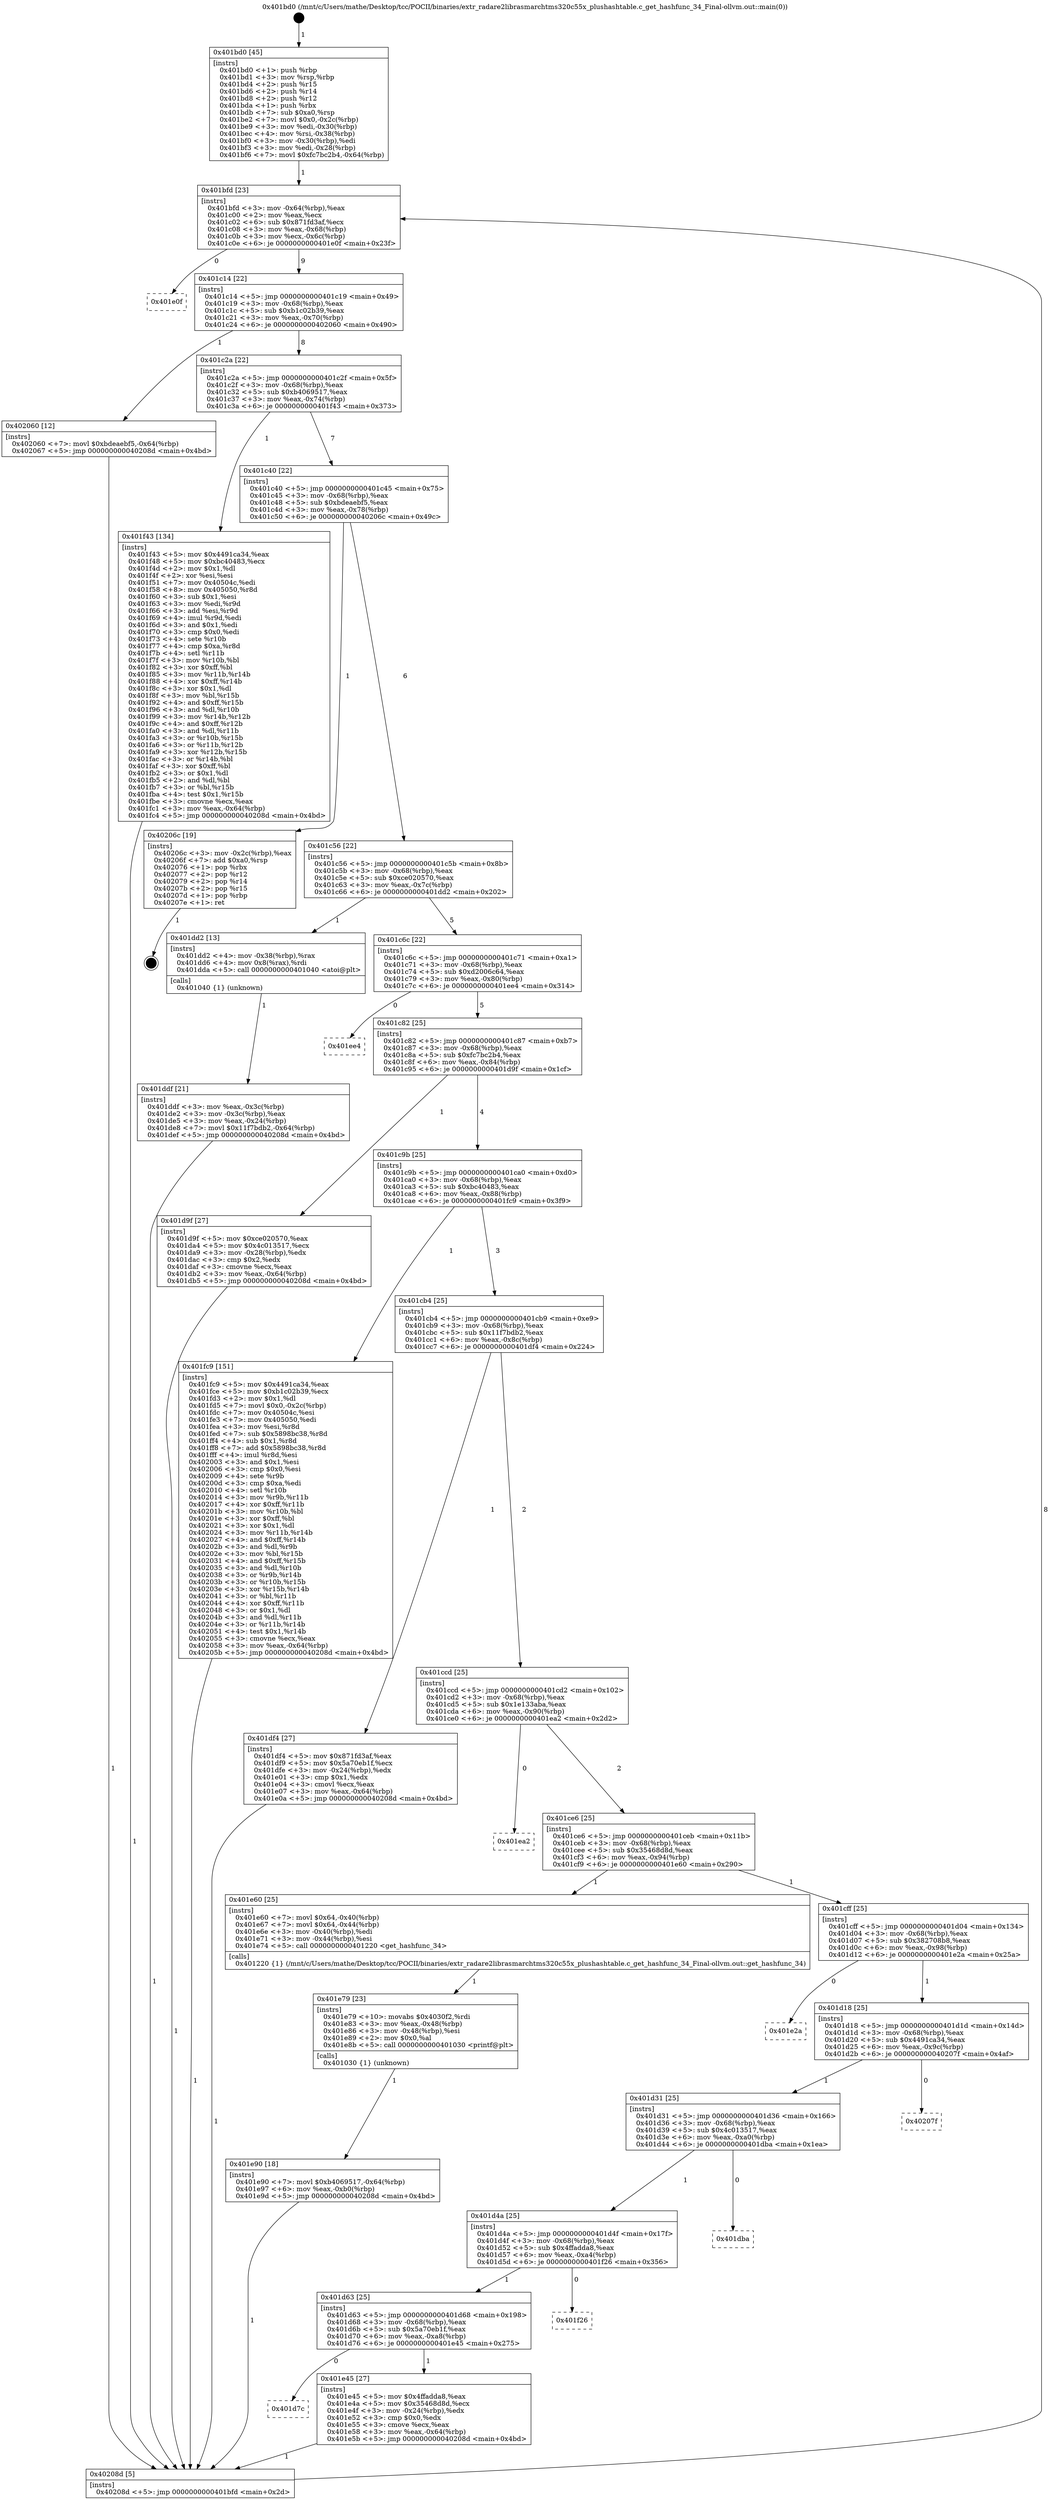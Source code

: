 digraph "0x401bd0" {
  label = "0x401bd0 (/mnt/c/Users/mathe/Desktop/tcc/POCII/binaries/extr_radare2librasmarchtms320c55x_plushashtable.c_get_hashfunc_34_Final-ollvm.out::main(0))"
  labelloc = "t"
  node[shape=record]

  Entry [label="",width=0.3,height=0.3,shape=circle,fillcolor=black,style=filled]
  "0x401bfd" [label="{
     0x401bfd [23]\l
     | [instrs]\l
     &nbsp;&nbsp;0x401bfd \<+3\>: mov -0x64(%rbp),%eax\l
     &nbsp;&nbsp;0x401c00 \<+2\>: mov %eax,%ecx\l
     &nbsp;&nbsp;0x401c02 \<+6\>: sub $0x871fd3af,%ecx\l
     &nbsp;&nbsp;0x401c08 \<+3\>: mov %eax,-0x68(%rbp)\l
     &nbsp;&nbsp;0x401c0b \<+3\>: mov %ecx,-0x6c(%rbp)\l
     &nbsp;&nbsp;0x401c0e \<+6\>: je 0000000000401e0f \<main+0x23f\>\l
  }"]
  "0x401e0f" [label="{
     0x401e0f\l
  }", style=dashed]
  "0x401c14" [label="{
     0x401c14 [22]\l
     | [instrs]\l
     &nbsp;&nbsp;0x401c14 \<+5\>: jmp 0000000000401c19 \<main+0x49\>\l
     &nbsp;&nbsp;0x401c19 \<+3\>: mov -0x68(%rbp),%eax\l
     &nbsp;&nbsp;0x401c1c \<+5\>: sub $0xb1c02b39,%eax\l
     &nbsp;&nbsp;0x401c21 \<+3\>: mov %eax,-0x70(%rbp)\l
     &nbsp;&nbsp;0x401c24 \<+6\>: je 0000000000402060 \<main+0x490\>\l
  }"]
  Exit [label="",width=0.3,height=0.3,shape=circle,fillcolor=black,style=filled,peripheries=2]
  "0x402060" [label="{
     0x402060 [12]\l
     | [instrs]\l
     &nbsp;&nbsp;0x402060 \<+7\>: movl $0xbdeaebf5,-0x64(%rbp)\l
     &nbsp;&nbsp;0x402067 \<+5\>: jmp 000000000040208d \<main+0x4bd\>\l
  }"]
  "0x401c2a" [label="{
     0x401c2a [22]\l
     | [instrs]\l
     &nbsp;&nbsp;0x401c2a \<+5\>: jmp 0000000000401c2f \<main+0x5f\>\l
     &nbsp;&nbsp;0x401c2f \<+3\>: mov -0x68(%rbp),%eax\l
     &nbsp;&nbsp;0x401c32 \<+5\>: sub $0xb4069517,%eax\l
     &nbsp;&nbsp;0x401c37 \<+3\>: mov %eax,-0x74(%rbp)\l
     &nbsp;&nbsp;0x401c3a \<+6\>: je 0000000000401f43 \<main+0x373\>\l
  }"]
  "0x401e90" [label="{
     0x401e90 [18]\l
     | [instrs]\l
     &nbsp;&nbsp;0x401e90 \<+7\>: movl $0xb4069517,-0x64(%rbp)\l
     &nbsp;&nbsp;0x401e97 \<+6\>: mov %eax,-0xb0(%rbp)\l
     &nbsp;&nbsp;0x401e9d \<+5\>: jmp 000000000040208d \<main+0x4bd\>\l
  }"]
  "0x401f43" [label="{
     0x401f43 [134]\l
     | [instrs]\l
     &nbsp;&nbsp;0x401f43 \<+5\>: mov $0x4491ca34,%eax\l
     &nbsp;&nbsp;0x401f48 \<+5\>: mov $0xbc40483,%ecx\l
     &nbsp;&nbsp;0x401f4d \<+2\>: mov $0x1,%dl\l
     &nbsp;&nbsp;0x401f4f \<+2\>: xor %esi,%esi\l
     &nbsp;&nbsp;0x401f51 \<+7\>: mov 0x40504c,%edi\l
     &nbsp;&nbsp;0x401f58 \<+8\>: mov 0x405050,%r8d\l
     &nbsp;&nbsp;0x401f60 \<+3\>: sub $0x1,%esi\l
     &nbsp;&nbsp;0x401f63 \<+3\>: mov %edi,%r9d\l
     &nbsp;&nbsp;0x401f66 \<+3\>: add %esi,%r9d\l
     &nbsp;&nbsp;0x401f69 \<+4\>: imul %r9d,%edi\l
     &nbsp;&nbsp;0x401f6d \<+3\>: and $0x1,%edi\l
     &nbsp;&nbsp;0x401f70 \<+3\>: cmp $0x0,%edi\l
     &nbsp;&nbsp;0x401f73 \<+4\>: sete %r10b\l
     &nbsp;&nbsp;0x401f77 \<+4\>: cmp $0xa,%r8d\l
     &nbsp;&nbsp;0x401f7b \<+4\>: setl %r11b\l
     &nbsp;&nbsp;0x401f7f \<+3\>: mov %r10b,%bl\l
     &nbsp;&nbsp;0x401f82 \<+3\>: xor $0xff,%bl\l
     &nbsp;&nbsp;0x401f85 \<+3\>: mov %r11b,%r14b\l
     &nbsp;&nbsp;0x401f88 \<+4\>: xor $0xff,%r14b\l
     &nbsp;&nbsp;0x401f8c \<+3\>: xor $0x1,%dl\l
     &nbsp;&nbsp;0x401f8f \<+3\>: mov %bl,%r15b\l
     &nbsp;&nbsp;0x401f92 \<+4\>: and $0xff,%r15b\l
     &nbsp;&nbsp;0x401f96 \<+3\>: and %dl,%r10b\l
     &nbsp;&nbsp;0x401f99 \<+3\>: mov %r14b,%r12b\l
     &nbsp;&nbsp;0x401f9c \<+4\>: and $0xff,%r12b\l
     &nbsp;&nbsp;0x401fa0 \<+3\>: and %dl,%r11b\l
     &nbsp;&nbsp;0x401fa3 \<+3\>: or %r10b,%r15b\l
     &nbsp;&nbsp;0x401fa6 \<+3\>: or %r11b,%r12b\l
     &nbsp;&nbsp;0x401fa9 \<+3\>: xor %r12b,%r15b\l
     &nbsp;&nbsp;0x401fac \<+3\>: or %r14b,%bl\l
     &nbsp;&nbsp;0x401faf \<+3\>: xor $0xff,%bl\l
     &nbsp;&nbsp;0x401fb2 \<+3\>: or $0x1,%dl\l
     &nbsp;&nbsp;0x401fb5 \<+2\>: and %dl,%bl\l
     &nbsp;&nbsp;0x401fb7 \<+3\>: or %bl,%r15b\l
     &nbsp;&nbsp;0x401fba \<+4\>: test $0x1,%r15b\l
     &nbsp;&nbsp;0x401fbe \<+3\>: cmovne %ecx,%eax\l
     &nbsp;&nbsp;0x401fc1 \<+3\>: mov %eax,-0x64(%rbp)\l
     &nbsp;&nbsp;0x401fc4 \<+5\>: jmp 000000000040208d \<main+0x4bd\>\l
  }"]
  "0x401c40" [label="{
     0x401c40 [22]\l
     | [instrs]\l
     &nbsp;&nbsp;0x401c40 \<+5\>: jmp 0000000000401c45 \<main+0x75\>\l
     &nbsp;&nbsp;0x401c45 \<+3\>: mov -0x68(%rbp),%eax\l
     &nbsp;&nbsp;0x401c48 \<+5\>: sub $0xbdeaebf5,%eax\l
     &nbsp;&nbsp;0x401c4d \<+3\>: mov %eax,-0x78(%rbp)\l
     &nbsp;&nbsp;0x401c50 \<+6\>: je 000000000040206c \<main+0x49c\>\l
  }"]
  "0x401e79" [label="{
     0x401e79 [23]\l
     | [instrs]\l
     &nbsp;&nbsp;0x401e79 \<+10\>: movabs $0x4030f2,%rdi\l
     &nbsp;&nbsp;0x401e83 \<+3\>: mov %eax,-0x48(%rbp)\l
     &nbsp;&nbsp;0x401e86 \<+3\>: mov -0x48(%rbp),%esi\l
     &nbsp;&nbsp;0x401e89 \<+2\>: mov $0x0,%al\l
     &nbsp;&nbsp;0x401e8b \<+5\>: call 0000000000401030 \<printf@plt\>\l
     | [calls]\l
     &nbsp;&nbsp;0x401030 \{1\} (unknown)\l
  }"]
  "0x40206c" [label="{
     0x40206c [19]\l
     | [instrs]\l
     &nbsp;&nbsp;0x40206c \<+3\>: mov -0x2c(%rbp),%eax\l
     &nbsp;&nbsp;0x40206f \<+7\>: add $0xa0,%rsp\l
     &nbsp;&nbsp;0x402076 \<+1\>: pop %rbx\l
     &nbsp;&nbsp;0x402077 \<+2\>: pop %r12\l
     &nbsp;&nbsp;0x402079 \<+2\>: pop %r14\l
     &nbsp;&nbsp;0x40207b \<+2\>: pop %r15\l
     &nbsp;&nbsp;0x40207d \<+1\>: pop %rbp\l
     &nbsp;&nbsp;0x40207e \<+1\>: ret\l
  }"]
  "0x401c56" [label="{
     0x401c56 [22]\l
     | [instrs]\l
     &nbsp;&nbsp;0x401c56 \<+5\>: jmp 0000000000401c5b \<main+0x8b\>\l
     &nbsp;&nbsp;0x401c5b \<+3\>: mov -0x68(%rbp),%eax\l
     &nbsp;&nbsp;0x401c5e \<+5\>: sub $0xce020570,%eax\l
     &nbsp;&nbsp;0x401c63 \<+3\>: mov %eax,-0x7c(%rbp)\l
     &nbsp;&nbsp;0x401c66 \<+6\>: je 0000000000401dd2 \<main+0x202\>\l
  }"]
  "0x401d7c" [label="{
     0x401d7c\l
  }", style=dashed]
  "0x401dd2" [label="{
     0x401dd2 [13]\l
     | [instrs]\l
     &nbsp;&nbsp;0x401dd2 \<+4\>: mov -0x38(%rbp),%rax\l
     &nbsp;&nbsp;0x401dd6 \<+4\>: mov 0x8(%rax),%rdi\l
     &nbsp;&nbsp;0x401dda \<+5\>: call 0000000000401040 \<atoi@plt\>\l
     | [calls]\l
     &nbsp;&nbsp;0x401040 \{1\} (unknown)\l
  }"]
  "0x401c6c" [label="{
     0x401c6c [22]\l
     | [instrs]\l
     &nbsp;&nbsp;0x401c6c \<+5\>: jmp 0000000000401c71 \<main+0xa1\>\l
     &nbsp;&nbsp;0x401c71 \<+3\>: mov -0x68(%rbp),%eax\l
     &nbsp;&nbsp;0x401c74 \<+5\>: sub $0xd2006c64,%eax\l
     &nbsp;&nbsp;0x401c79 \<+3\>: mov %eax,-0x80(%rbp)\l
     &nbsp;&nbsp;0x401c7c \<+6\>: je 0000000000401ee4 \<main+0x314\>\l
  }"]
  "0x401e45" [label="{
     0x401e45 [27]\l
     | [instrs]\l
     &nbsp;&nbsp;0x401e45 \<+5\>: mov $0x4ffadda8,%eax\l
     &nbsp;&nbsp;0x401e4a \<+5\>: mov $0x35468d8d,%ecx\l
     &nbsp;&nbsp;0x401e4f \<+3\>: mov -0x24(%rbp),%edx\l
     &nbsp;&nbsp;0x401e52 \<+3\>: cmp $0x0,%edx\l
     &nbsp;&nbsp;0x401e55 \<+3\>: cmove %ecx,%eax\l
     &nbsp;&nbsp;0x401e58 \<+3\>: mov %eax,-0x64(%rbp)\l
     &nbsp;&nbsp;0x401e5b \<+5\>: jmp 000000000040208d \<main+0x4bd\>\l
  }"]
  "0x401ee4" [label="{
     0x401ee4\l
  }", style=dashed]
  "0x401c82" [label="{
     0x401c82 [25]\l
     | [instrs]\l
     &nbsp;&nbsp;0x401c82 \<+5\>: jmp 0000000000401c87 \<main+0xb7\>\l
     &nbsp;&nbsp;0x401c87 \<+3\>: mov -0x68(%rbp),%eax\l
     &nbsp;&nbsp;0x401c8a \<+5\>: sub $0xfc7bc2b4,%eax\l
     &nbsp;&nbsp;0x401c8f \<+6\>: mov %eax,-0x84(%rbp)\l
     &nbsp;&nbsp;0x401c95 \<+6\>: je 0000000000401d9f \<main+0x1cf\>\l
  }"]
  "0x401d63" [label="{
     0x401d63 [25]\l
     | [instrs]\l
     &nbsp;&nbsp;0x401d63 \<+5\>: jmp 0000000000401d68 \<main+0x198\>\l
     &nbsp;&nbsp;0x401d68 \<+3\>: mov -0x68(%rbp),%eax\l
     &nbsp;&nbsp;0x401d6b \<+5\>: sub $0x5a70eb1f,%eax\l
     &nbsp;&nbsp;0x401d70 \<+6\>: mov %eax,-0xa8(%rbp)\l
     &nbsp;&nbsp;0x401d76 \<+6\>: je 0000000000401e45 \<main+0x275\>\l
  }"]
  "0x401d9f" [label="{
     0x401d9f [27]\l
     | [instrs]\l
     &nbsp;&nbsp;0x401d9f \<+5\>: mov $0xce020570,%eax\l
     &nbsp;&nbsp;0x401da4 \<+5\>: mov $0x4c013517,%ecx\l
     &nbsp;&nbsp;0x401da9 \<+3\>: mov -0x28(%rbp),%edx\l
     &nbsp;&nbsp;0x401dac \<+3\>: cmp $0x2,%edx\l
     &nbsp;&nbsp;0x401daf \<+3\>: cmovne %ecx,%eax\l
     &nbsp;&nbsp;0x401db2 \<+3\>: mov %eax,-0x64(%rbp)\l
     &nbsp;&nbsp;0x401db5 \<+5\>: jmp 000000000040208d \<main+0x4bd\>\l
  }"]
  "0x401c9b" [label="{
     0x401c9b [25]\l
     | [instrs]\l
     &nbsp;&nbsp;0x401c9b \<+5\>: jmp 0000000000401ca0 \<main+0xd0\>\l
     &nbsp;&nbsp;0x401ca0 \<+3\>: mov -0x68(%rbp),%eax\l
     &nbsp;&nbsp;0x401ca3 \<+5\>: sub $0xbc40483,%eax\l
     &nbsp;&nbsp;0x401ca8 \<+6\>: mov %eax,-0x88(%rbp)\l
     &nbsp;&nbsp;0x401cae \<+6\>: je 0000000000401fc9 \<main+0x3f9\>\l
  }"]
  "0x40208d" [label="{
     0x40208d [5]\l
     | [instrs]\l
     &nbsp;&nbsp;0x40208d \<+5\>: jmp 0000000000401bfd \<main+0x2d\>\l
  }"]
  "0x401bd0" [label="{
     0x401bd0 [45]\l
     | [instrs]\l
     &nbsp;&nbsp;0x401bd0 \<+1\>: push %rbp\l
     &nbsp;&nbsp;0x401bd1 \<+3\>: mov %rsp,%rbp\l
     &nbsp;&nbsp;0x401bd4 \<+2\>: push %r15\l
     &nbsp;&nbsp;0x401bd6 \<+2\>: push %r14\l
     &nbsp;&nbsp;0x401bd8 \<+2\>: push %r12\l
     &nbsp;&nbsp;0x401bda \<+1\>: push %rbx\l
     &nbsp;&nbsp;0x401bdb \<+7\>: sub $0xa0,%rsp\l
     &nbsp;&nbsp;0x401be2 \<+7\>: movl $0x0,-0x2c(%rbp)\l
     &nbsp;&nbsp;0x401be9 \<+3\>: mov %edi,-0x30(%rbp)\l
     &nbsp;&nbsp;0x401bec \<+4\>: mov %rsi,-0x38(%rbp)\l
     &nbsp;&nbsp;0x401bf0 \<+3\>: mov -0x30(%rbp),%edi\l
     &nbsp;&nbsp;0x401bf3 \<+3\>: mov %edi,-0x28(%rbp)\l
     &nbsp;&nbsp;0x401bf6 \<+7\>: movl $0xfc7bc2b4,-0x64(%rbp)\l
  }"]
  "0x401ddf" [label="{
     0x401ddf [21]\l
     | [instrs]\l
     &nbsp;&nbsp;0x401ddf \<+3\>: mov %eax,-0x3c(%rbp)\l
     &nbsp;&nbsp;0x401de2 \<+3\>: mov -0x3c(%rbp),%eax\l
     &nbsp;&nbsp;0x401de5 \<+3\>: mov %eax,-0x24(%rbp)\l
     &nbsp;&nbsp;0x401de8 \<+7\>: movl $0x11f7bdb2,-0x64(%rbp)\l
     &nbsp;&nbsp;0x401def \<+5\>: jmp 000000000040208d \<main+0x4bd\>\l
  }"]
  "0x401f26" [label="{
     0x401f26\l
  }", style=dashed]
  "0x401fc9" [label="{
     0x401fc9 [151]\l
     | [instrs]\l
     &nbsp;&nbsp;0x401fc9 \<+5\>: mov $0x4491ca34,%eax\l
     &nbsp;&nbsp;0x401fce \<+5\>: mov $0xb1c02b39,%ecx\l
     &nbsp;&nbsp;0x401fd3 \<+2\>: mov $0x1,%dl\l
     &nbsp;&nbsp;0x401fd5 \<+7\>: movl $0x0,-0x2c(%rbp)\l
     &nbsp;&nbsp;0x401fdc \<+7\>: mov 0x40504c,%esi\l
     &nbsp;&nbsp;0x401fe3 \<+7\>: mov 0x405050,%edi\l
     &nbsp;&nbsp;0x401fea \<+3\>: mov %esi,%r8d\l
     &nbsp;&nbsp;0x401fed \<+7\>: sub $0x5898bc38,%r8d\l
     &nbsp;&nbsp;0x401ff4 \<+4\>: sub $0x1,%r8d\l
     &nbsp;&nbsp;0x401ff8 \<+7\>: add $0x5898bc38,%r8d\l
     &nbsp;&nbsp;0x401fff \<+4\>: imul %r8d,%esi\l
     &nbsp;&nbsp;0x402003 \<+3\>: and $0x1,%esi\l
     &nbsp;&nbsp;0x402006 \<+3\>: cmp $0x0,%esi\l
     &nbsp;&nbsp;0x402009 \<+4\>: sete %r9b\l
     &nbsp;&nbsp;0x40200d \<+3\>: cmp $0xa,%edi\l
     &nbsp;&nbsp;0x402010 \<+4\>: setl %r10b\l
     &nbsp;&nbsp;0x402014 \<+3\>: mov %r9b,%r11b\l
     &nbsp;&nbsp;0x402017 \<+4\>: xor $0xff,%r11b\l
     &nbsp;&nbsp;0x40201b \<+3\>: mov %r10b,%bl\l
     &nbsp;&nbsp;0x40201e \<+3\>: xor $0xff,%bl\l
     &nbsp;&nbsp;0x402021 \<+3\>: xor $0x1,%dl\l
     &nbsp;&nbsp;0x402024 \<+3\>: mov %r11b,%r14b\l
     &nbsp;&nbsp;0x402027 \<+4\>: and $0xff,%r14b\l
     &nbsp;&nbsp;0x40202b \<+3\>: and %dl,%r9b\l
     &nbsp;&nbsp;0x40202e \<+3\>: mov %bl,%r15b\l
     &nbsp;&nbsp;0x402031 \<+4\>: and $0xff,%r15b\l
     &nbsp;&nbsp;0x402035 \<+3\>: and %dl,%r10b\l
     &nbsp;&nbsp;0x402038 \<+3\>: or %r9b,%r14b\l
     &nbsp;&nbsp;0x40203b \<+3\>: or %r10b,%r15b\l
     &nbsp;&nbsp;0x40203e \<+3\>: xor %r15b,%r14b\l
     &nbsp;&nbsp;0x402041 \<+3\>: or %bl,%r11b\l
     &nbsp;&nbsp;0x402044 \<+4\>: xor $0xff,%r11b\l
     &nbsp;&nbsp;0x402048 \<+3\>: or $0x1,%dl\l
     &nbsp;&nbsp;0x40204b \<+3\>: and %dl,%r11b\l
     &nbsp;&nbsp;0x40204e \<+3\>: or %r11b,%r14b\l
     &nbsp;&nbsp;0x402051 \<+4\>: test $0x1,%r14b\l
     &nbsp;&nbsp;0x402055 \<+3\>: cmovne %ecx,%eax\l
     &nbsp;&nbsp;0x402058 \<+3\>: mov %eax,-0x64(%rbp)\l
     &nbsp;&nbsp;0x40205b \<+5\>: jmp 000000000040208d \<main+0x4bd\>\l
  }"]
  "0x401cb4" [label="{
     0x401cb4 [25]\l
     | [instrs]\l
     &nbsp;&nbsp;0x401cb4 \<+5\>: jmp 0000000000401cb9 \<main+0xe9\>\l
     &nbsp;&nbsp;0x401cb9 \<+3\>: mov -0x68(%rbp),%eax\l
     &nbsp;&nbsp;0x401cbc \<+5\>: sub $0x11f7bdb2,%eax\l
     &nbsp;&nbsp;0x401cc1 \<+6\>: mov %eax,-0x8c(%rbp)\l
     &nbsp;&nbsp;0x401cc7 \<+6\>: je 0000000000401df4 \<main+0x224\>\l
  }"]
  "0x401d4a" [label="{
     0x401d4a [25]\l
     | [instrs]\l
     &nbsp;&nbsp;0x401d4a \<+5\>: jmp 0000000000401d4f \<main+0x17f\>\l
     &nbsp;&nbsp;0x401d4f \<+3\>: mov -0x68(%rbp),%eax\l
     &nbsp;&nbsp;0x401d52 \<+5\>: sub $0x4ffadda8,%eax\l
     &nbsp;&nbsp;0x401d57 \<+6\>: mov %eax,-0xa4(%rbp)\l
     &nbsp;&nbsp;0x401d5d \<+6\>: je 0000000000401f26 \<main+0x356\>\l
  }"]
  "0x401df4" [label="{
     0x401df4 [27]\l
     | [instrs]\l
     &nbsp;&nbsp;0x401df4 \<+5\>: mov $0x871fd3af,%eax\l
     &nbsp;&nbsp;0x401df9 \<+5\>: mov $0x5a70eb1f,%ecx\l
     &nbsp;&nbsp;0x401dfe \<+3\>: mov -0x24(%rbp),%edx\l
     &nbsp;&nbsp;0x401e01 \<+3\>: cmp $0x1,%edx\l
     &nbsp;&nbsp;0x401e04 \<+3\>: cmovl %ecx,%eax\l
     &nbsp;&nbsp;0x401e07 \<+3\>: mov %eax,-0x64(%rbp)\l
     &nbsp;&nbsp;0x401e0a \<+5\>: jmp 000000000040208d \<main+0x4bd\>\l
  }"]
  "0x401ccd" [label="{
     0x401ccd [25]\l
     | [instrs]\l
     &nbsp;&nbsp;0x401ccd \<+5\>: jmp 0000000000401cd2 \<main+0x102\>\l
     &nbsp;&nbsp;0x401cd2 \<+3\>: mov -0x68(%rbp),%eax\l
     &nbsp;&nbsp;0x401cd5 \<+5\>: sub $0x1e133aba,%eax\l
     &nbsp;&nbsp;0x401cda \<+6\>: mov %eax,-0x90(%rbp)\l
     &nbsp;&nbsp;0x401ce0 \<+6\>: je 0000000000401ea2 \<main+0x2d2\>\l
  }"]
  "0x401dba" [label="{
     0x401dba\l
  }", style=dashed]
  "0x401ea2" [label="{
     0x401ea2\l
  }", style=dashed]
  "0x401ce6" [label="{
     0x401ce6 [25]\l
     | [instrs]\l
     &nbsp;&nbsp;0x401ce6 \<+5\>: jmp 0000000000401ceb \<main+0x11b\>\l
     &nbsp;&nbsp;0x401ceb \<+3\>: mov -0x68(%rbp),%eax\l
     &nbsp;&nbsp;0x401cee \<+5\>: sub $0x35468d8d,%eax\l
     &nbsp;&nbsp;0x401cf3 \<+6\>: mov %eax,-0x94(%rbp)\l
     &nbsp;&nbsp;0x401cf9 \<+6\>: je 0000000000401e60 \<main+0x290\>\l
  }"]
  "0x401d31" [label="{
     0x401d31 [25]\l
     | [instrs]\l
     &nbsp;&nbsp;0x401d31 \<+5\>: jmp 0000000000401d36 \<main+0x166\>\l
     &nbsp;&nbsp;0x401d36 \<+3\>: mov -0x68(%rbp),%eax\l
     &nbsp;&nbsp;0x401d39 \<+5\>: sub $0x4c013517,%eax\l
     &nbsp;&nbsp;0x401d3e \<+6\>: mov %eax,-0xa0(%rbp)\l
     &nbsp;&nbsp;0x401d44 \<+6\>: je 0000000000401dba \<main+0x1ea\>\l
  }"]
  "0x401e60" [label="{
     0x401e60 [25]\l
     | [instrs]\l
     &nbsp;&nbsp;0x401e60 \<+7\>: movl $0x64,-0x40(%rbp)\l
     &nbsp;&nbsp;0x401e67 \<+7\>: movl $0x64,-0x44(%rbp)\l
     &nbsp;&nbsp;0x401e6e \<+3\>: mov -0x40(%rbp),%edi\l
     &nbsp;&nbsp;0x401e71 \<+3\>: mov -0x44(%rbp),%esi\l
     &nbsp;&nbsp;0x401e74 \<+5\>: call 0000000000401220 \<get_hashfunc_34\>\l
     | [calls]\l
     &nbsp;&nbsp;0x401220 \{1\} (/mnt/c/Users/mathe/Desktop/tcc/POCII/binaries/extr_radare2librasmarchtms320c55x_plushashtable.c_get_hashfunc_34_Final-ollvm.out::get_hashfunc_34)\l
  }"]
  "0x401cff" [label="{
     0x401cff [25]\l
     | [instrs]\l
     &nbsp;&nbsp;0x401cff \<+5\>: jmp 0000000000401d04 \<main+0x134\>\l
     &nbsp;&nbsp;0x401d04 \<+3\>: mov -0x68(%rbp),%eax\l
     &nbsp;&nbsp;0x401d07 \<+5\>: sub $0x382708b8,%eax\l
     &nbsp;&nbsp;0x401d0c \<+6\>: mov %eax,-0x98(%rbp)\l
     &nbsp;&nbsp;0x401d12 \<+6\>: je 0000000000401e2a \<main+0x25a\>\l
  }"]
  "0x40207f" [label="{
     0x40207f\l
  }", style=dashed]
  "0x401e2a" [label="{
     0x401e2a\l
  }", style=dashed]
  "0x401d18" [label="{
     0x401d18 [25]\l
     | [instrs]\l
     &nbsp;&nbsp;0x401d18 \<+5\>: jmp 0000000000401d1d \<main+0x14d\>\l
     &nbsp;&nbsp;0x401d1d \<+3\>: mov -0x68(%rbp),%eax\l
     &nbsp;&nbsp;0x401d20 \<+5\>: sub $0x4491ca34,%eax\l
     &nbsp;&nbsp;0x401d25 \<+6\>: mov %eax,-0x9c(%rbp)\l
     &nbsp;&nbsp;0x401d2b \<+6\>: je 000000000040207f \<main+0x4af\>\l
  }"]
  Entry -> "0x401bd0" [label=" 1"]
  "0x401bfd" -> "0x401e0f" [label=" 0"]
  "0x401bfd" -> "0x401c14" [label=" 9"]
  "0x40206c" -> Exit [label=" 1"]
  "0x401c14" -> "0x402060" [label=" 1"]
  "0x401c14" -> "0x401c2a" [label=" 8"]
  "0x402060" -> "0x40208d" [label=" 1"]
  "0x401c2a" -> "0x401f43" [label=" 1"]
  "0x401c2a" -> "0x401c40" [label=" 7"]
  "0x401fc9" -> "0x40208d" [label=" 1"]
  "0x401c40" -> "0x40206c" [label=" 1"]
  "0x401c40" -> "0x401c56" [label=" 6"]
  "0x401f43" -> "0x40208d" [label=" 1"]
  "0x401c56" -> "0x401dd2" [label=" 1"]
  "0x401c56" -> "0x401c6c" [label=" 5"]
  "0x401e90" -> "0x40208d" [label=" 1"]
  "0x401c6c" -> "0x401ee4" [label=" 0"]
  "0x401c6c" -> "0x401c82" [label=" 5"]
  "0x401e79" -> "0x401e90" [label=" 1"]
  "0x401c82" -> "0x401d9f" [label=" 1"]
  "0x401c82" -> "0x401c9b" [label=" 4"]
  "0x401d9f" -> "0x40208d" [label=" 1"]
  "0x401bd0" -> "0x401bfd" [label=" 1"]
  "0x40208d" -> "0x401bfd" [label=" 8"]
  "0x401dd2" -> "0x401ddf" [label=" 1"]
  "0x401ddf" -> "0x40208d" [label=" 1"]
  "0x401e45" -> "0x40208d" [label=" 1"]
  "0x401c9b" -> "0x401fc9" [label=" 1"]
  "0x401c9b" -> "0x401cb4" [label=" 3"]
  "0x401d63" -> "0x401d7c" [label=" 0"]
  "0x401cb4" -> "0x401df4" [label=" 1"]
  "0x401cb4" -> "0x401ccd" [label=" 2"]
  "0x401df4" -> "0x40208d" [label=" 1"]
  "0x401e60" -> "0x401e79" [label=" 1"]
  "0x401ccd" -> "0x401ea2" [label=" 0"]
  "0x401ccd" -> "0x401ce6" [label=" 2"]
  "0x401d4a" -> "0x401d63" [label=" 1"]
  "0x401ce6" -> "0x401e60" [label=" 1"]
  "0x401ce6" -> "0x401cff" [label=" 1"]
  "0x401d63" -> "0x401e45" [label=" 1"]
  "0x401cff" -> "0x401e2a" [label=" 0"]
  "0x401cff" -> "0x401d18" [label=" 1"]
  "0x401d31" -> "0x401d4a" [label=" 1"]
  "0x401d18" -> "0x40207f" [label=" 0"]
  "0x401d18" -> "0x401d31" [label=" 1"]
  "0x401d4a" -> "0x401f26" [label=" 0"]
  "0x401d31" -> "0x401dba" [label=" 0"]
}
